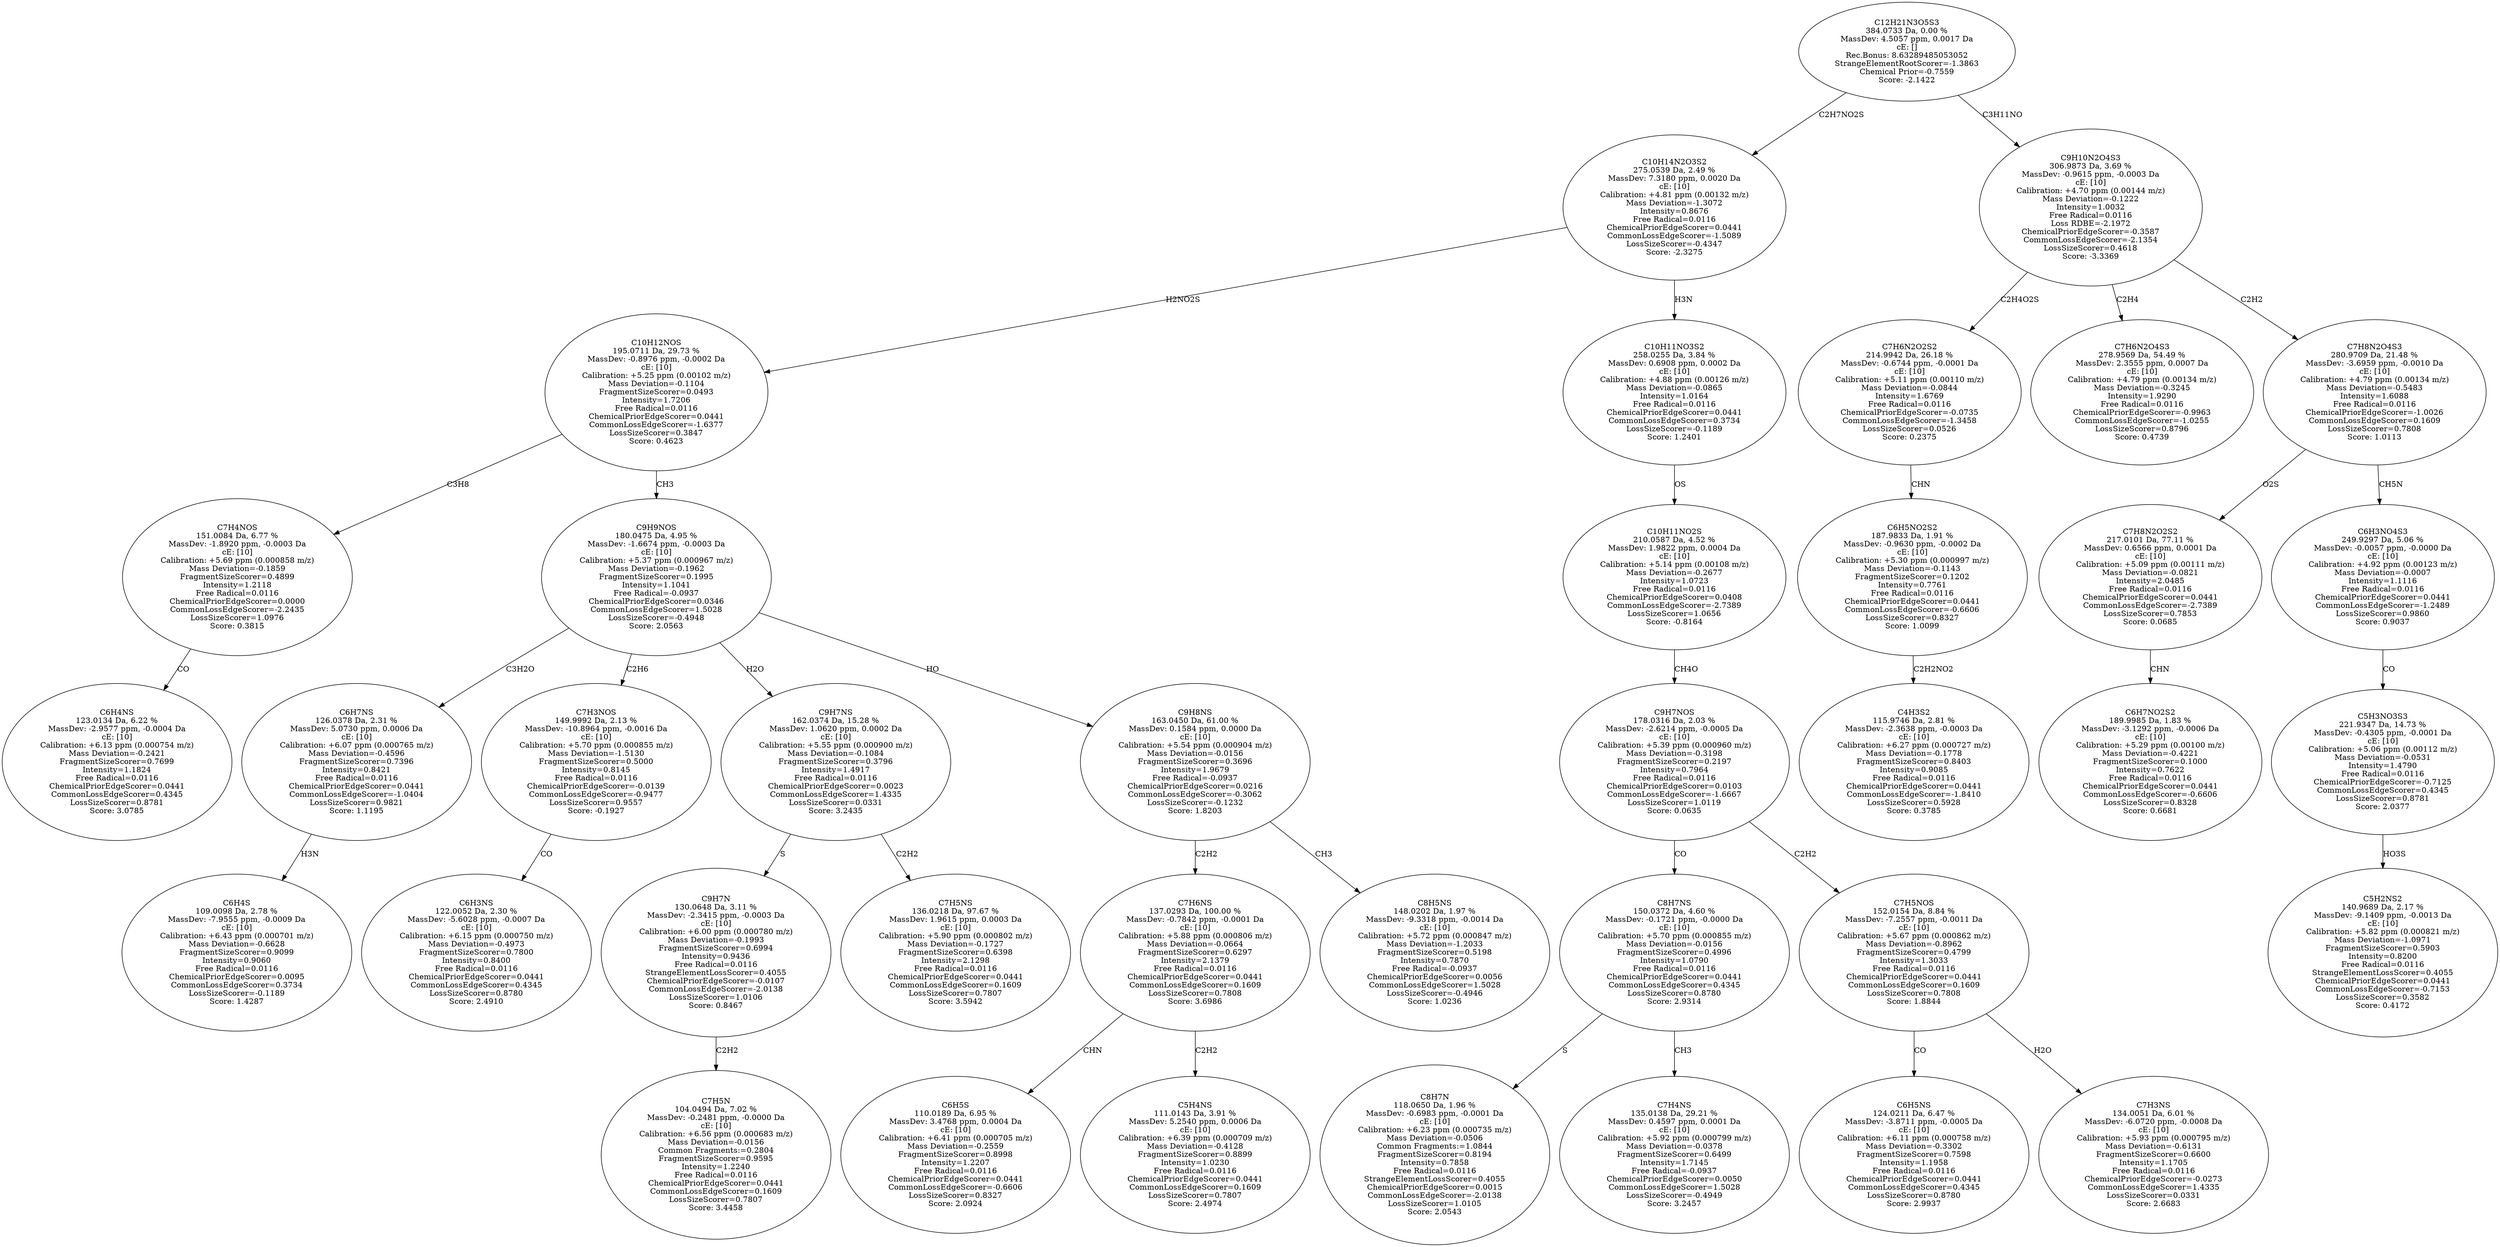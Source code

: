 strict digraph {
v1 [label="C6H4NS\n123.0134 Da, 6.22 %\nMassDev: -2.9577 ppm, -0.0004 Da\ncE: [10]\nCalibration: +6.13 ppm (0.000754 m/z)\nMass Deviation=-0.2421\nFragmentSizeScorer=0.7699\nIntensity=1.1824\nFree Radical=0.0116\nChemicalPriorEdgeScorer=0.0441\nCommonLossEdgeScorer=0.4345\nLossSizeScorer=0.8781\nScore: 3.0785"];
v2 [label="C7H4NOS\n151.0084 Da, 6.77 %\nMassDev: -1.8920 ppm, -0.0003 Da\ncE: [10]\nCalibration: +5.69 ppm (0.000858 m/z)\nMass Deviation=-0.1859\nFragmentSizeScorer=0.4899\nIntensity=1.2118\nFree Radical=0.0116\nChemicalPriorEdgeScorer=0.0000\nCommonLossEdgeScorer=-2.2435\nLossSizeScorer=1.0976\nScore: 0.3815"];
v3 [label="C6H4S\n109.0098 Da, 2.78 %\nMassDev: -7.9555 ppm, -0.0009 Da\ncE: [10]\nCalibration: +6.43 ppm (0.000701 m/z)\nMass Deviation=-0.6628\nFragmentSizeScorer=0.9099\nIntensity=0.9060\nFree Radical=0.0116\nChemicalPriorEdgeScorer=0.0095\nCommonLossEdgeScorer=0.3734\nLossSizeScorer=-0.1189\nScore: 1.4287"];
v4 [label="C6H7NS\n126.0378 Da, 2.31 %\nMassDev: 5.0730 ppm, 0.0006 Da\ncE: [10]\nCalibration: +6.07 ppm (0.000765 m/z)\nMass Deviation=-0.4596\nFragmentSizeScorer=0.7396\nIntensity=0.8421\nFree Radical=0.0116\nChemicalPriorEdgeScorer=0.0441\nCommonLossEdgeScorer=-1.0404\nLossSizeScorer=0.9821\nScore: 1.1195"];
v5 [label="C6H3NS\n122.0052 Da, 2.30 %\nMassDev: -5.6028 ppm, -0.0007 Da\ncE: [10]\nCalibration: +6.15 ppm (0.000750 m/z)\nMass Deviation=-0.4973\nFragmentSizeScorer=0.7800\nIntensity=0.8400\nFree Radical=0.0116\nChemicalPriorEdgeScorer=0.0441\nCommonLossEdgeScorer=0.4345\nLossSizeScorer=0.8780\nScore: 2.4910"];
v6 [label="C7H3NOS\n149.9992 Da, 2.13 %\nMassDev: -10.8964 ppm, -0.0016 Da\ncE: [10]\nCalibration: +5.70 ppm (0.000855 m/z)\nMass Deviation=-1.5130\nFragmentSizeScorer=0.5000\nIntensity=0.8145\nFree Radical=0.0116\nChemicalPriorEdgeScorer=-0.0139\nCommonLossEdgeScorer=-0.9477\nLossSizeScorer=0.9557\nScore: -0.1927"];
v7 [label="C7H5N\n104.0494 Da, 7.02 %\nMassDev: -0.2481 ppm, -0.0000 Da\ncE: [10]\nCalibration: +6.56 ppm (0.000683 m/z)\nMass Deviation=-0.0156\nCommon Fragments:=0.2804\nFragmentSizeScorer=0.9595\nIntensity=1.2240\nFree Radical=0.0116\nChemicalPriorEdgeScorer=0.0441\nCommonLossEdgeScorer=0.1609\nLossSizeScorer=0.7807\nScore: 3.4458"];
v8 [label="C9H7N\n130.0648 Da, 3.11 %\nMassDev: -2.3415 ppm, -0.0003 Da\ncE: [10]\nCalibration: +6.00 ppm (0.000780 m/z)\nMass Deviation=-0.1993\nFragmentSizeScorer=0.6994\nIntensity=0.9436\nFree Radical=0.0116\nStrangeElementLossScorer=0.4055\nChemicalPriorEdgeScorer=-0.0107\nCommonLossEdgeScorer=-2.0138\nLossSizeScorer=1.0106\nScore: 0.8467"];
v9 [label="C7H5NS\n136.0218 Da, 97.67 %\nMassDev: 1.9615 ppm, 0.0003 Da\ncE: [10]\nCalibration: +5.90 ppm (0.000802 m/z)\nMass Deviation=-0.1727\nFragmentSizeScorer=0.6398\nIntensity=2.1298\nFree Radical=0.0116\nChemicalPriorEdgeScorer=0.0441\nCommonLossEdgeScorer=0.1609\nLossSizeScorer=0.7807\nScore: 3.5942"];
v10 [label="C9H7NS\n162.0374 Da, 15.28 %\nMassDev: 1.0620 ppm, 0.0002 Da\ncE: [10]\nCalibration: +5.55 ppm (0.000900 m/z)\nMass Deviation=-0.1084\nFragmentSizeScorer=0.3796\nIntensity=1.4917\nFree Radical=0.0116\nChemicalPriorEdgeScorer=0.0023\nCommonLossEdgeScorer=1.4335\nLossSizeScorer=0.0331\nScore: 3.2435"];
v11 [label="C6H5S\n110.0189 Da, 6.95 %\nMassDev: 3.4768 ppm, 0.0004 Da\ncE: [10]\nCalibration: +6.41 ppm (0.000705 m/z)\nMass Deviation=-0.2559\nFragmentSizeScorer=0.8998\nIntensity=1.2207\nFree Radical=0.0116\nChemicalPriorEdgeScorer=0.0441\nCommonLossEdgeScorer=-0.6606\nLossSizeScorer=0.8327\nScore: 2.0924"];
v12 [label="C5H4NS\n111.0143 Da, 3.91 %\nMassDev: 5.2540 ppm, 0.0006 Da\ncE: [10]\nCalibration: +6.39 ppm (0.000709 m/z)\nMass Deviation=-0.4128\nFragmentSizeScorer=0.8899\nIntensity=1.0230\nFree Radical=0.0116\nChemicalPriorEdgeScorer=0.0441\nCommonLossEdgeScorer=0.1609\nLossSizeScorer=0.7807\nScore: 2.4974"];
v13 [label="C7H6NS\n137.0293 Da, 100.00 %\nMassDev: -0.7842 ppm, -0.0001 Da\ncE: [10]\nCalibration: +5.88 ppm (0.000806 m/z)\nMass Deviation=-0.0664\nFragmentSizeScorer=0.6297\nIntensity=2.1379\nFree Radical=0.0116\nChemicalPriorEdgeScorer=0.0441\nCommonLossEdgeScorer=0.1609\nLossSizeScorer=0.7808\nScore: 3.6986"];
v14 [label="C8H5NS\n148.0202 Da, 1.97 %\nMassDev: -9.3318 ppm, -0.0014 Da\ncE: [10]\nCalibration: +5.72 ppm (0.000847 m/z)\nMass Deviation=-1.2033\nFragmentSizeScorer=0.5198\nIntensity=0.7870\nFree Radical=-0.0937\nChemicalPriorEdgeScorer=0.0056\nCommonLossEdgeScorer=1.5028\nLossSizeScorer=-0.4946\nScore: 1.0236"];
v15 [label="C9H8NS\n163.0450 Da, 61.00 %\nMassDev: 0.1584 ppm, 0.0000 Da\ncE: [10]\nCalibration: +5.54 ppm (0.000904 m/z)\nMass Deviation=-0.0156\nFragmentSizeScorer=0.3696\nIntensity=1.9679\nFree Radical=-0.0937\nChemicalPriorEdgeScorer=0.0216\nCommonLossEdgeScorer=-0.3062\nLossSizeScorer=-0.1232\nScore: 1.8203"];
v16 [label="C9H9NOS\n180.0475 Da, 4.95 %\nMassDev: -1.6674 ppm, -0.0003 Da\ncE: [10]\nCalibration: +5.37 ppm (0.000967 m/z)\nMass Deviation=-0.1962\nFragmentSizeScorer=0.1995\nIntensity=1.1041\nFree Radical=-0.0937\nChemicalPriorEdgeScorer=0.0346\nCommonLossEdgeScorer=1.5028\nLossSizeScorer=-0.4948\nScore: 2.0563"];
v17 [label="C10H12NOS\n195.0711 Da, 29.73 %\nMassDev: -0.8976 ppm, -0.0002 Da\ncE: [10]\nCalibration: +5.25 ppm (0.00102 m/z)\nMass Deviation=-0.1104\nFragmentSizeScorer=0.0493\nIntensity=1.7206\nFree Radical=0.0116\nChemicalPriorEdgeScorer=0.0441\nCommonLossEdgeScorer=-1.6377\nLossSizeScorer=0.3847\nScore: 0.4623"];
v18 [label="C8H7N\n118.0650 Da, 1.96 %\nMassDev: -0.6983 ppm, -0.0001 Da\ncE: [10]\nCalibration: +6.23 ppm (0.000735 m/z)\nMass Deviation=-0.0506\nCommon Fragments:=1.0844\nFragmentSizeScorer=0.8194\nIntensity=0.7858\nFree Radical=0.0116\nStrangeElementLossScorer=0.4055\nChemicalPriorEdgeScorer=0.0015\nCommonLossEdgeScorer=-2.0138\nLossSizeScorer=1.0105\nScore: 2.0543"];
v19 [label="C7H4NS\n135.0138 Da, 29.21 %\nMassDev: 0.4597 ppm, 0.0001 Da\ncE: [10]\nCalibration: +5.92 ppm (0.000799 m/z)\nMass Deviation=-0.0378\nFragmentSizeScorer=0.6499\nIntensity=1.7145\nFree Radical=-0.0937\nChemicalPriorEdgeScorer=0.0050\nCommonLossEdgeScorer=1.5028\nLossSizeScorer=-0.4949\nScore: 3.2457"];
v20 [label="C8H7NS\n150.0372 Da, 4.60 %\nMassDev: -0.1721 ppm, -0.0000 Da\ncE: [10]\nCalibration: +5.70 ppm (0.000855 m/z)\nMass Deviation=-0.0156\nFragmentSizeScorer=0.4996\nIntensity=1.0790\nFree Radical=0.0116\nChemicalPriorEdgeScorer=0.0441\nCommonLossEdgeScorer=0.4345\nLossSizeScorer=0.8780\nScore: 2.9314"];
v21 [label="C6H5NS\n124.0211 Da, 6.47 %\nMassDev: -3.8711 ppm, -0.0005 Da\ncE: [10]\nCalibration: +6.11 ppm (0.000758 m/z)\nMass Deviation=-0.3302\nFragmentSizeScorer=0.7598\nIntensity=1.1958\nFree Radical=0.0116\nChemicalPriorEdgeScorer=0.0441\nCommonLossEdgeScorer=0.4345\nLossSizeScorer=0.8780\nScore: 2.9937"];
v22 [label="C7H3NS\n134.0051 Da, 6.01 %\nMassDev: -6.0720 ppm, -0.0008 Da\ncE: [10]\nCalibration: +5.93 ppm (0.000795 m/z)\nMass Deviation=-0.6131\nFragmentSizeScorer=0.6600\nIntensity=1.1705\nFree Radical=0.0116\nChemicalPriorEdgeScorer=-0.0273\nCommonLossEdgeScorer=1.4335\nLossSizeScorer=0.0331\nScore: 2.6683"];
v23 [label="C7H5NOS\n152.0154 Da, 8.84 %\nMassDev: -7.2557 ppm, -0.0011 Da\ncE: [10]\nCalibration: +5.67 ppm (0.000862 m/z)\nMass Deviation=-0.8962\nFragmentSizeScorer=0.4799\nIntensity=1.3033\nFree Radical=0.0116\nChemicalPriorEdgeScorer=0.0441\nCommonLossEdgeScorer=0.1609\nLossSizeScorer=0.7808\nScore: 1.8844"];
v24 [label="C9H7NOS\n178.0316 Da, 2.03 %\nMassDev: -2.6214 ppm, -0.0005 Da\ncE: [10]\nCalibration: +5.39 ppm (0.000960 m/z)\nMass Deviation=-0.3198\nFragmentSizeScorer=0.2197\nIntensity=0.7964\nFree Radical=0.0116\nChemicalPriorEdgeScorer=0.0103\nCommonLossEdgeScorer=-1.6667\nLossSizeScorer=1.0119\nScore: 0.0635"];
v25 [label="C10H11NO2S\n210.0587 Da, 4.52 %\nMassDev: 1.9822 ppm, 0.0004 Da\ncE: [10]\nCalibration: +5.14 ppm (0.00108 m/z)\nMass Deviation=-0.2677\nIntensity=1.0723\nFree Radical=0.0116\nChemicalPriorEdgeScorer=0.0408\nCommonLossEdgeScorer=-2.7389\nLossSizeScorer=1.0656\nScore: -0.8164"];
v26 [label="C10H11NO3S2\n258.0255 Da, 3.84 %\nMassDev: 0.6908 ppm, 0.0002 Da\ncE: [10]\nCalibration: +4.88 ppm (0.00126 m/z)\nMass Deviation=-0.0865\nIntensity=1.0164\nFree Radical=0.0116\nChemicalPriorEdgeScorer=0.0441\nCommonLossEdgeScorer=0.3734\nLossSizeScorer=-0.1189\nScore: 1.2401"];
v27 [label="C10H14N2O3S2\n275.0539 Da, 2.49 %\nMassDev: 7.3180 ppm, 0.0020 Da\ncE: [10]\nCalibration: +4.81 ppm (0.00132 m/z)\nMass Deviation=-1.3072\nIntensity=0.8676\nFree Radical=0.0116\nChemicalPriorEdgeScorer=0.0441\nCommonLossEdgeScorer=-1.5089\nLossSizeScorer=-0.4347\nScore: -2.3275"];
v28 [label="C4H3S2\n115.9746 Da, 2.81 %\nMassDev: -2.3638 ppm, -0.0003 Da\ncE: [10]\nCalibration: +6.27 ppm (0.000727 m/z)\nMass Deviation=-0.1778\nFragmentSizeScorer=0.8403\nIntensity=0.9085\nFree Radical=0.0116\nChemicalPriorEdgeScorer=0.0441\nCommonLossEdgeScorer=-1.8410\nLossSizeScorer=0.5928\nScore: 0.3785"];
v29 [label="C6H5NO2S2\n187.9833 Da, 1.91 %\nMassDev: -0.9630 ppm, -0.0002 Da\ncE: [10]\nCalibration: +5.30 ppm (0.000997 m/z)\nMass Deviation=-0.1143\nFragmentSizeScorer=0.1202\nIntensity=0.7761\nFree Radical=0.0116\nChemicalPriorEdgeScorer=0.0441\nCommonLossEdgeScorer=-0.6606\nLossSizeScorer=0.8327\nScore: 1.0099"];
v30 [label="C7H6N2O2S2\n214.9942 Da, 26.18 %\nMassDev: -0.6744 ppm, -0.0001 Da\ncE: [10]\nCalibration: +5.11 ppm (0.00110 m/z)\nMass Deviation=-0.0844\nIntensity=1.6769\nFree Radical=0.0116\nChemicalPriorEdgeScorer=-0.0735\nCommonLossEdgeScorer=-1.3458\nLossSizeScorer=0.0526\nScore: 0.2375"];
v31 [label="C7H6N2O4S3\n278.9569 Da, 54.49 %\nMassDev: 2.3555 ppm, 0.0007 Da\ncE: [10]\nCalibration: +4.79 ppm (0.00134 m/z)\nMass Deviation=-0.3245\nIntensity=1.9290\nFree Radical=0.0116\nChemicalPriorEdgeScorer=-0.9963\nCommonLossEdgeScorer=-1.0255\nLossSizeScorer=0.8796\nScore: 0.4739"];
v32 [label="C6H7NO2S2\n189.9985 Da, 1.83 %\nMassDev: -3.1292 ppm, -0.0006 Da\ncE: [10]\nCalibration: +5.29 ppm (0.00100 m/z)\nMass Deviation=-0.4221\nFragmentSizeScorer=0.1000\nIntensity=0.7622\nFree Radical=0.0116\nChemicalPriorEdgeScorer=0.0441\nCommonLossEdgeScorer=-0.6606\nLossSizeScorer=0.8328\nScore: 0.6681"];
v33 [label="C7H8N2O2S2\n217.0101 Da, 77.11 %\nMassDev: 0.6566 ppm, 0.0001 Da\ncE: [10]\nCalibration: +5.09 ppm (0.00111 m/z)\nMass Deviation=-0.0821\nIntensity=2.0485\nFree Radical=0.0116\nChemicalPriorEdgeScorer=0.0441\nCommonLossEdgeScorer=-2.7389\nLossSizeScorer=0.7853\nScore: 0.0685"];
v34 [label="C5H2NS2\n140.9689 Da, 2.17 %\nMassDev: -9.1409 ppm, -0.0013 Da\ncE: [10]\nCalibration: +5.82 ppm (0.000821 m/z)\nMass Deviation=-1.0971\nFragmentSizeScorer=0.5903\nIntensity=0.8200\nFree Radical=0.0116\nStrangeElementLossScorer=0.4055\nChemicalPriorEdgeScorer=0.0441\nCommonLossEdgeScorer=-0.7153\nLossSizeScorer=0.3582\nScore: 0.4172"];
v35 [label="C5H3NO3S3\n221.9347 Da, 14.73 %\nMassDev: -0.4305 ppm, -0.0001 Da\ncE: [10]\nCalibration: +5.06 ppm (0.00112 m/z)\nMass Deviation=-0.0531\nIntensity=1.4790\nFree Radical=0.0116\nChemicalPriorEdgeScorer=-0.7125\nCommonLossEdgeScorer=0.4345\nLossSizeScorer=0.8781\nScore: 2.0377"];
v36 [label="C6H3NO4S3\n249.9297 Da, 5.06 %\nMassDev: -0.0057 ppm, -0.0000 Da\ncE: [10]\nCalibration: +4.92 ppm (0.00123 m/z)\nMass Deviation=-0.0007\nIntensity=1.1116\nFree Radical=0.0116\nChemicalPriorEdgeScorer=0.0441\nCommonLossEdgeScorer=-1.2489\nLossSizeScorer=0.9860\nScore: 0.9037"];
v37 [label="C7H8N2O4S3\n280.9709 Da, 21.48 %\nMassDev: -3.6959 ppm, -0.0010 Da\ncE: [10]\nCalibration: +4.79 ppm (0.00134 m/z)\nMass Deviation=-0.5483\nIntensity=1.6088\nFree Radical=0.0116\nChemicalPriorEdgeScorer=-1.0026\nCommonLossEdgeScorer=0.1609\nLossSizeScorer=0.7808\nScore: 1.0113"];
v38 [label="C9H10N2O4S3\n306.9873 Da, 3.69 %\nMassDev: -0.9615 ppm, -0.0003 Da\ncE: [10]\nCalibration: +4.70 ppm (0.00144 m/z)\nMass Deviation=-0.1222\nIntensity=1.0032\nFree Radical=0.0116\nLoss RDBE=-2.1972\nChemicalPriorEdgeScorer=-0.3587\nCommonLossEdgeScorer=-2.1354\nLossSizeScorer=0.4618\nScore: -3.3369"];
v39 [label="C12H21N3O5S3\n384.0733 Da, 0.00 %\nMassDev: 4.5057 ppm, 0.0017 Da\ncE: []\nRec.Bonus: 8.63289485053052\nStrangeElementRootScorer=-1.3863\nChemical Prior=-0.7559\nScore: -2.1422"];
v2 -> v1 [label="CO"];
v17 -> v2 [label="C3H8"];
v4 -> v3 [label="H3N"];
v16 -> v4 [label="C3H2O"];
v6 -> v5 [label="CO"];
v16 -> v6 [label="C2H6"];
v8 -> v7 [label="C2H2"];
v10 -> v8 [label="S"];
v10 -> v9 [label="C2H2"];
v16 -> v10 [label="H2O"];
v13 -> v11 [label="CHN"];
v13 -> v12 [label="C2H2"];
v15 -> v13 [label="C2H2"];
v15 -> v14 [label="CH3"];
v16 -> v15 [label="HO"];
v17 -> v16 [label="CH3"];
v27 -> v17 [label="H2NO2S"];
v20 -> v18 [label="S"];
v20 -> v19 [label="CH3"];
v24 -> v20 [label="CO"];
v23 -> v21 [label="CO"];
v23 -> v22 [label="H2O"];
v24 -> v23 [label="C2H2"];
v25 -> v24 [label="CH4O"];
v26 -> v25 [label="OS"];
v27 -> v26 [label="H3N"];
v39 -> v27 [label="C2H7NO2S"];
v29 -> v28 [label="C2H2NO2"];
v30 -> v29 [label="CHN"];
v38 -> v30 [label="C2H4O2S"];
v38 -> v31 [label="C2H4"];
v33 -> v32 [label="CHN"];
v37 -> v33 [label="O2S"];
v35 -> v34 [label="HO3S"];
v36 -> v35 [label="CO"];
v37 -> v36 [label="CH5N"];
v38 -> v37 [label="C2H2"];
v39 -> v38 [label="C3H11NO"];
}